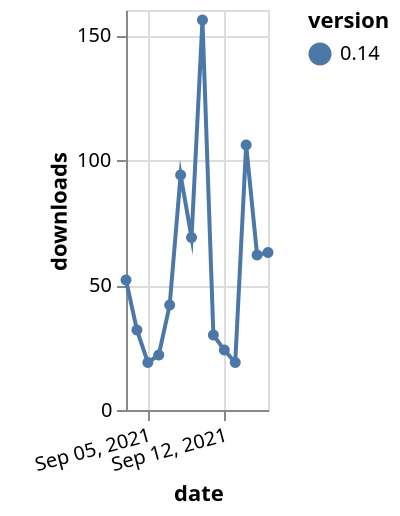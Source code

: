 {"$schema": "https://vega.github.io/schema/vega-lite/v5.json", "description": "A simple bar chart with embedded data.", "data": {"values": [{"date": "2021-09-03", "total": 80049, "delta": 52, "version": "0.14"}, {"date": "2021-09-04", "total": 80081, "delta": 32, "version": "0.14"}, {"date": "2021-09-05", "total": 80100, "delta": 19, "version": "0.14"}, {"date": "2021-09-06", "total": 80122, "delta": 22, "version": "0.14"}, {"date": "2021-09-07", "total": 80164, "delta": 42, "version": "0.14"}, {"date": "2021-09-08", "total": 80258, "delta": 94, "version": "0.14"}, {"date": "2021-09-09", "total": 80327, "delta": 69, "version": "0.14"}, {"date": "2021-09-10", "total": 80483, "delta": 156, "version": "0.14"}, {"date": "2021-09-11", "total": 80513, "delta": 30, "version": "0.14"}, {"date": "2021-09-12", "total": 80537, "delta": 24, "version": "0.14"}, {"date": "2021-09-13", "total": 80556, "delta": 19, "version": "0.14"}, {"date": "2021-09-14", "total": 80662, "delta": 106, "version": "0.14"}, {"date": "2021-09-15", "total": 80724, "delta": 62, "version": "0.14"}, {"date": "2021-09-16", "total": 80787, "delta": 63, "version": "0.14"}]}, "width": "container", "mark": {"type": "line", "point": {"filled": true}}, "encoding": {"x": {"field": "date", "type": "temporal", "timeUnit": "yearmonthdate", "title": "date", "axis": {"labelAngle": -15}}, "y": {"field": "delta", "type": "quantitative", "title": "downloads"}, "color": {"field": "version", "type": "nominal"}, "tooltip": {"field": "delta"}}}
